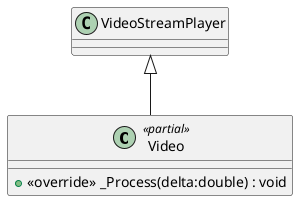 @startuml
class Video <<partial>> {
    + <<override>> _Process(delta:double) : void
}
VideoStreamPlayer <|-- Video
@enduml
